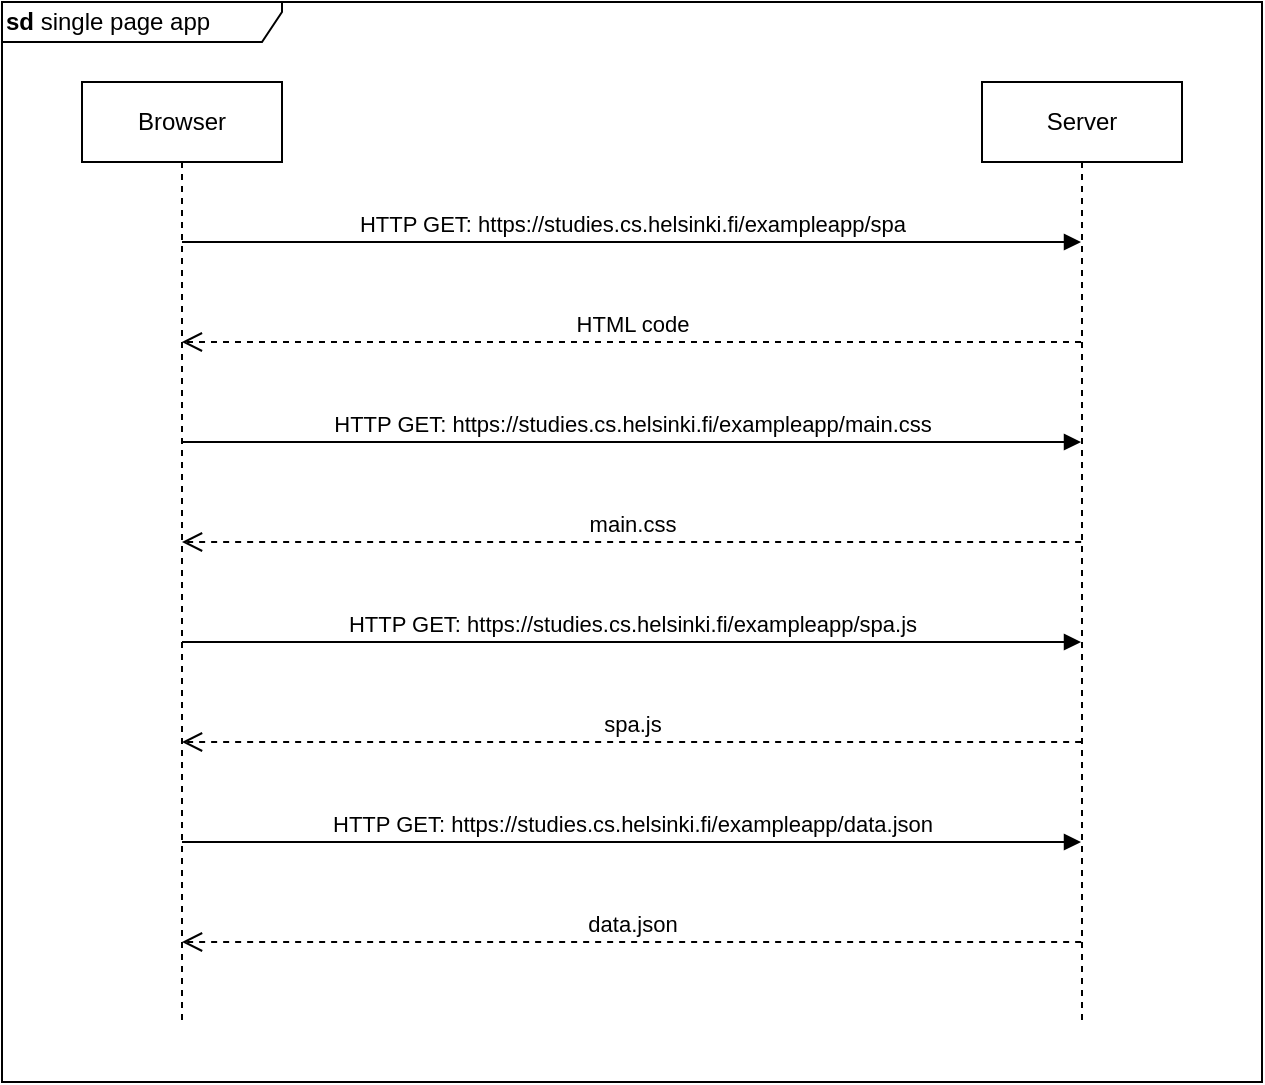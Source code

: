 <mxfile>
    <diagram id="3FK-t_oJsMQNBoqI3ptz" name="Página-1">
        <mxGraphModel dx="1026" dy="779" grid="1" gridSize="10" guides="1" tooltips="1" connect="1" arrows="1" fold="1" page="1" pageScale="1" pageWidth="827" pageHeight="1169" math="0" shadow="0">
            <root>
                <mxCell id="0"/>
                <mxCell id="1" parent="0"/>
                <mxCell id="14" value="&lt;b&gt;sd &lt;/b&gt;single page app" style="shape=umlFrame;whiteSpace=wrap;html=1;width=140;height=20;align=left;" vertex="1" parent="1">
                    <mxGeometry x="50" y="10" width="630" height="540" as="geometry"/>
                </mxCell>
                <mxCell id="2" value="Browser" style="shape=umlLifeline;perimeter=lifelinePerimeter;whiteSpace=wrap;html=1;container=1;collapsible=0;recursiveResize=0;outlineConnect=0;" parent="1" vertex="1">
                    <mxGeometry x="90" y="50" width="100" height="470" as="geometry"/>
                </mxCell>
                <mxCell id="5" value="Server" style="shape=umlLifeline;perimeter=lifelinePerimeter;whiteSpace=wrap;html=1;container=1;collapsible=0;recursiveResize=0;outlineConnect=0;" parent="1" vertex="1">
                    <mxGeometry x="540" y="50" width="100" height="470" as="geometry"/>
                </mxCell>
                <mxCell id="6" value="HTTP GET:&amp;nbsp;https://studies.cs.helsinki.fi/exampleapp/spa" style="html=1;verticalAlign=bottom;endArrow=block;" parent="1" target="5" edge="1">
                    <mxGeometry width="80" relative="1" as="geometry">
                        <mxPoint x="140" y="130" as="sourcePoint"/>
                        <mxPoint x="220" y="130" as="targetPoint"/>
                    </mxGeometry>
                </mxCell>
                <mxCell id="7" value="HTML code" style="html=1;verticalAlign=bottom;endArrow=open;dashed=1;endSize=8;" parent="1" edge="1">
                    <mxGeometry relative="1" as="geometry">
                        <mxPoint x="589.5" y="180" as="sourcePoint"/>
                        <mxPoint x="139.929" y="180" as="targetPoint"/>
                    </mxGeometry>
                </mxCell>
                <mxCell id="8" value="HTTP GET:&amp;nbsp;https://studies.cs.helsinki.fi/exampleapp/main.css" style="html=1;verticalAlign=bottom;endArrow=block;" parent="1" edge="1">
                    <mxGeometry width="80" relative="1" as="geometry">
                        <mxPoint x="140" y="230" as="sourcePoint"/>
                        <mxPoint x="589.5" y="230" as="targetPoint"/>
                    </mxGeometry>
                </mxCell>
                <mxCell id="9" value="main.css" style="html=1;verticalAlign=bottom;endArrow=open;dashed=1;endSize=8;" parent="1" edge="1">
                    <mxGeometry relative="1" as="geometry">
                        <mxPoint x="589.57" y="280" as="sourcePoint"/>
                        <mxPoint x="139.999" y="280" as="targetPoint"/>
                    </mxGeometry>
                </mxCell>
                <mxCell id="10" value="HTTP GET:&amp;nbsp;https://studies.cs.helsinki.fi/exampleapp/spa.js" style="html=1;verticalAlign=bottom;endArrow=block;" parent="1" edge="1">
                    <mxGeometry x="0.001" width="80" relative="1" as="geometry">
                        <mxPoint x="140" y="330" as="sourcePoint"/>
                        <mxPoint x="589.5" y="330" as="targetPoint"/>
                        <mxPoint as="offset"/>
                    </mxGeometry>
                </mxCell>
                <mxCell id="11" value="spa.js" style="html=1;verticalAlign=bottom;endArrow=open;dashed=1;endSize=8;" parent="1" edge="1">
                    <mxGeometry relative="1" as="geometry">
                        <mxPoint x="589.57" y="380" as="sourcePoint"/>
                        <mxPoint x="139.999" y="380" as="targetPoint"/>
                    </mxGeometry>
                </mxCell>
                <mxCell id="12" value="HTTP GET:&amp;nbsp;https://studies.cs.helsinki.fi/exampleapp/data.json" style="html=1;verticalAlign=bottom;endArrow=block;" parent="1" edge="1">
                    <mxGeometry width="80" relative="1" as="geometry">
                        <mxPoint x="140" y="430" as="sourcePoint"/>
                        <mxPoint x="589.5" y="430" as="targetPoint"/>
                    </mxGeometry>
                </mxCell>
                <mxCell id="13" value="data.json" style="html=1;verticalAlign=bottom;endArrow=open;dashed=1;endSize=8;" parent="1" edge="1">
                    <mxGeometry relative="1" as="geometry">
                        <mxPoint x="589.57" y="480" as="sourcePoint"/>
                        <mxPoint x="139.999" y="480" as="targetPoint"/>
                    </mxGeometry>
                </mxCell>
            </root>
        </mxGraphModel>
    </diagram>
</mxfile>